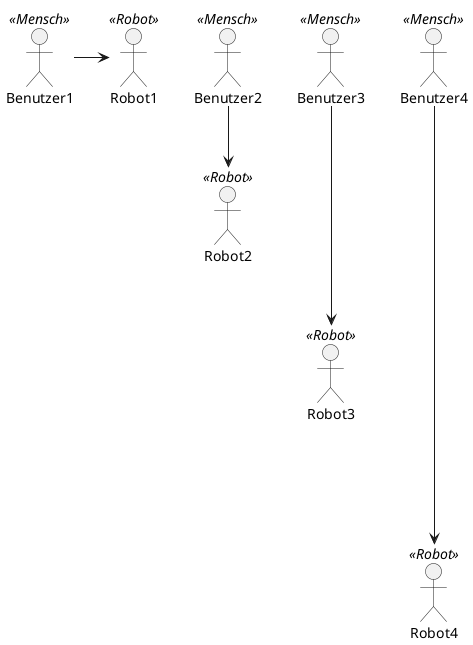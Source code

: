 @startuml

:Benutzer1: << Mensch >>
:Benutzer2: << Mensch >>
:Benutzer3: << Mensch >>
:Benutzer4: << Mensch >>

:Robot1: << Robot >>
:Robot2: << Robot >>
:Robot3: << Robot >>
:Robot4: << Robot >>

:Benutzer1: -> :Robot1:
:Benutzer2: --> :Robot2:
:Benutzer3: ---> :Robot3:
:Benutzer4: -----> :Robot4:

@enduml
